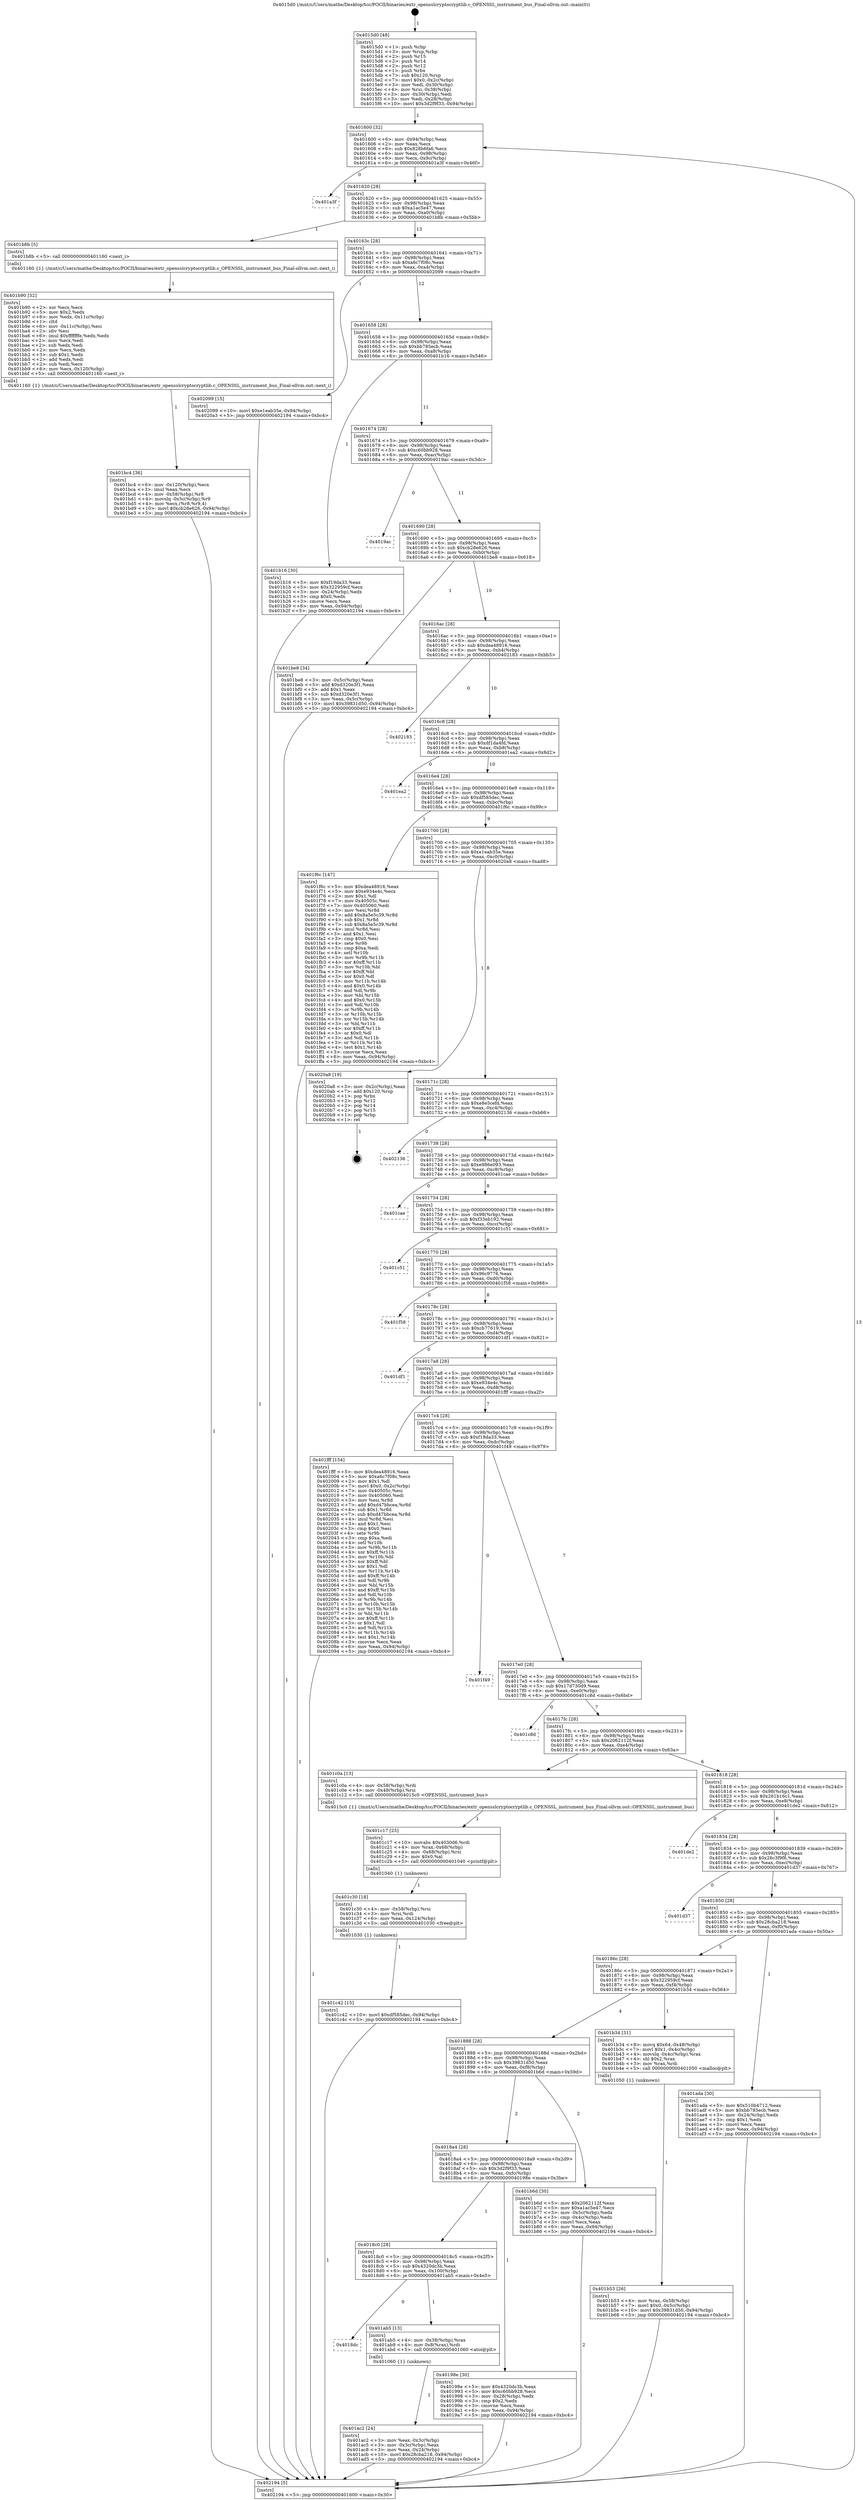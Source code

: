 digraph "0x4015d0" {
  label = "0x4015d0 (/mnt/c/Users/mathe/Desktop/tcc/POCII/binaries/extr_opensslcryptocryptlib.c_OPENSSL_instrument_bus_Final-ollvm.out::main(0))"
  labelloc = "t"
  node[shape=record]

  Entry [label="",width=0.3,height=0.3,shape=circle,fillcolor=black,style=filled]
  "0x401600" [label="{
     0x401600 [32]\l
     | [instrs]\l
     &nbsp;&nbsp;0x401600 \<+6\>: mov -0x94(%rbp),%eax\l
     &nbsp;&nbsp;0x401606 \<+2\>: mov %eax,%ecx\l
     &nbsp;&nbsp;0x401608 \<+6\>: sub $0x828b6fa6,%ecx\l
     &nbsp;&nbsp;0x40160e \<+6\>: mov %eax,-0x98(%rbp)\l
     &nbsp;&nbsp;0x401614 \<+6\>: mov %ecx,-0x9c(%rbp)\l
     &nbsp;&nbsp;0x40161a \<+6\>: je 0000000000401a3f \<main+0x46f\>\l
  }"]
  "0x401a3f" [label="{
     0x401a3f\l
  }", style=dashed]
  "0x401620" [label="{
     0x401620 [28]\l
     | [instrs]\l
     &nbsp;&nbsp;0x401620 \<+5\>: jmp 0000000000401625 \<main+0x55\>\l
     &nbsp;&nbsp;0x401625 \<+6\>: mov -0x98(%rbp),%eax\l
     &nbsp;&nbsp;0x40162b \<+5\>: sub $0xa1ac5e47,%eax\l
     &nbsp;&nbsp;0x401630 \<+6\>: mov %eax,-0xa0(%rbp)\l
     &nbsp;&nbsp;0x401636 \<+6\>: je 0000000000401b8b \<main+0x5bb\>\l
  }"]
  Exit [label="",width=0.3,height=0.3,shape=circle,fillcolor=black,style=filled,peripheries=2]
  "0x401b8b" [label="{
     0x401b8b [5]\l
     | [instrs]\l
     &nbsp;&nbsp;0x401b8b \<+5\>: call 0000000000401160 \<next_i\>\l
     | [calls]\l
     &nbsp;&nbsp;0x401160 \{1\} (/mnt/c/Users/mathe/Desktop/tcc/POCII/binaries/extr_opensslcryptocryptlib.c_OPENSSL_instrument_bus_Final-ollvm.out::next_i)\l
  }"]
  "0x40163c" [label="{
     0x40163c [28]\l
     | [instrs]\l
     &nbsp;&nbsp;0x40163c \<+5\>: jmp 0000000000401641 \<main+0x71\>\l
     &nbsp;&nbsp;0x401641 \<+6\>: mov -0x98(%rbp),%eax\l
     &nbsp;&nbsp;0x401647 \<+5\>: sub $0xa6c7f08c,%eax\l
     &nbsp;&nbsp;0x40164c \<+6\>: mov %eax,-0xa4(%rbp)\l
     &nbsp;&nbsp;0x401652 \<+6\>: je 0000000000402099 \<main+0xac9\>\l
  }"]
  "0x401c42" [label="{
     0x401c42 [15]\l
     | [instrs]\l
     &nbsp;&nbsp;0x401c42 \<+10\>: movl $0xdf585dec,-0x94(%rbp)\l
     &nbsp;&nbsp;0x401c4c \<+5\>: jmp 0000000000402194 \<main+0xbc4\>\l
  }"]
  "0x402099" [label="{
     0x402099 [15]\l
     | [instrs]\l
     &nbsp;&nbsp;0x402099 \<+10\>: movl $0xe1eab35e,-0x94(%rbp)\l
     &nbsp;&nbsp;0x4020a3 \<+5\>: jmp 0000000000402194 \<main+0xbc4\>\l
  }"]
  "0x401658" [label="{
     0x401658 [28]\l
     | [instrs]\l
     &nbsp;&nbsp;0x401658 \<+5\>: jmp 000000000040165d \<main+0x8d\>\l
     &nbsp;&nbsp;0x40165d \<+6\>: mov -0x98(%rbp),%eax\l
     &nbsp;&nbsp;0x401663 \<+5\>: sub $0xbb785ecb,%eax\l
     &nbsp;&nbsp;0x401668 \<+6\>: mov %eax,-0xa8(%rbp)\l
     &nbsp;&nbsp;0x40166e \<+6\>: je 0000000000401b16 \<main+0x546\>\l
  }"]
  "0x401c30" [label="{
     0x401c30 [18]\l
     | [instrs]\l
     &nbsp;&nbsp;0x401c30 \<+4\>: mov -0x58(%rbp),%rsi\l
     &nbsp;&nbsp;0x401c34 \<+3\>: mov %rsi,%rdi\l
     &nbsp;&nbsp;0x401c37 \<+6\>: mov %eax,-0x124(%rbp)\l
     &nbsp;&nbsp;0x401c3d \<+5\>: call 0000000000401030 \<free@plt\>\l
     | [calls]\l
     &nbsp;&nbsp;0x401030 \{1\} (unknown)\l
  }"]
  "0x401b16" [label="{
     0x401b16 [30]\l
     | [instrs]\l
     &nbsp;&nbsp;0x401b16 \<+5\>: mov $0xf19da33,%eax\l
     &nbsp;&nbsp;0x401b1b \<+5\>: mov $0x322959cf,%ecx\l
     &nbsp;&nbsp;0x401b20 \<+3\>: mov -0x24(%rbp),%edx\l
     &nbsp;&nbsp;0x401b23 \<+3\>: cmp $0x0,%edx\l
     &nbsp;&nbsp;0x401b26 \<+3\>: cmove %ecx,%eax\l
     &nbsp;&nbsp;0x401b29 \<+6\>: mov %eax,-0x94(%rbp)\l
     &nbsp;&nbsp;0x401b2f \<+5\>: jmp 0000000000402194 \<main+0xbc4\>\l
  }"]
  "0x401674" [label="{
     0x401674 [28]\l
     | [instrs]\l
     &nbsp;&nbsp;0x401674 \<+5\>: jmp 0000000000401679 \<main+0xa9\>\l
     &nbsp;&nbsp;0x401679 \<+6\>: mov -0x98(%rbp),%eax\l
     &nbsp;&nbsp;0x40167f \<+5\>: sub $0xc60bb928,%eax\l
     &nbsp;&nbsp;0x401684 \<+6\>: mov %eax,-0xac(%rbp)\l
     &nbsp;&nbsp;0x40168a \<+6\>: je 00000000004019ac \<main+0x3dc\>\l
  }"]
  "0x401c17" [label="{
     0x401c17 [25]\l
     | [instrs]\l
     &nbsp;&nbsp;0x401c17 \<+10\>: movabs $0x4030d6,%rdi\l
     &nbsp;&nbsp;0x401c21 \<+4\>: mov %rax,-0x68(%rbp)\l
     &nbsp;&nbsp;0x401c25 \<+4\>: mov -0x68(%rbp),%rsi\l
     &nbsp;&nbsp;0x401c29 \<+2\>: mov $0x0,%al\l
     &nbsp;&nbsp;0x401c2b \<+5\>: call 0000000000401040 \<printf@plt\>\l
     | [calls]\l
     &nbsp;&nbsp;0x401040 \{1\} (unknown)\l
  }"]
  "0x4019ac" [label="{
     0x4019ac\l
  }", style=dashed]
  "0x401690" [label="{
     0x401690 [28]\l
     | [instrs]\l
     &nbsp;&nbsp;0x401690 \<+5\>: jmp 0000000000401695 \<main+0xc5\>\l
     &nbsp;&nbsp;0x401695 \<+6\>: mov -0x98(%rbp),%eax\l
     &nbsp;&nbsp;0x40169b \<+5\>: sub $0xcb28e626,%eax\l
     &nbsp;&nbsp;0x4016a0 \<+6\>: mov %eax,-0xb0(%rbp)\l
     &nbsp;&nbsp;0x4016a6 \<+6\>: je 0000000000401be8 \<main+0x618\>\l
  }"]
  "0x401bc4" [label="{
     0x401bc4 [36]\l
     | [instrs]\l
     &nbsp;&nbsp;0x401bc4 \<+6\>: mov -0x120(%rbp),%ecx\l
     &nbsp;&nbsp;0x401bca \<+3\>: imul %eax,%ecx\l
     &nbsp;&nbsp;0x401bcd \<+4\>: mov -0x58(%rbp),%r8\l
     &nbsp;&nbsp;0x401bd1 \<+4\>: movslq -0x5c(%rbp),%r9\l
     &nbsp;&nbsp;0x401bd5 \<+4\>: mov %ecx,(%r8,%r9,4)\l
     &nbsp;&nbsp;0x401bd9 \<+10\>: movl $0xcb28e626,-0x94(%rbp)\l
     &nbsp;&nbsp;0x401be3 \<+5\>: jmp 0000000000402194 \<main+0xbc4\>\l
  }"]
  "0x401be8" [label="{
     0x401be8 [34]\l
     | [instrs]\l
     &nbsp;&nbsp;0x401be8 \<+3\>: mov -0x5c(%rbp),%eax\l
     &nbsp;&nbsp;0x401beb \<+5\>: add $0xd320e3f1,%eax\l
     &nbsp;&nbsp;0x401bf0 \<+3\>: add $0x1,%eax\l
     &nbsp;&nbsp;0x401bf3 \<+5\>: sub $0xd320e3f1,%eax\l
     &nbsp;&nbsp;0x401bf8 \<+3\>: mov %eax,-0x5c(%rbp)\l
     &nbsp;&nbsp;0x401bfb \<+10\>: movl $0x39831d50,-0x94(%rbp)\l
     &nbsp;&nbsp;0x401c05 \<+5\>: jmp 0000000000402194 \<main+0xbc4\>\l
  }"]
  "0x4016ac" [label="{
     0x4016ac [28]\l
     | [instrs]\l
     &nbsp;&nbsp;0x4016ac \<+5\>: jmp 00000000004016b1 \<main+0xe1\>\l
     &nbsp;&nbsp;0x4016b1 \<+6\>: mov -0x98(%rbp),%eax\l
     &nbsp;&nbsp;0x4016b7 \<+5\>: sub $0xdea48916,%eax\l
     &nbsp;&nbsp;0x4016bc \<+6\>: mov %eax,-0xb4(%rbp)\l
     &nbsp;&nbsp;0x4016c2 \<+6\>: je 0000000000402183 \<main+0xbb3\>\l
  }"]
  "0x401b90" [label="{
     0x401b90 [52]\l
     | [instrs]\l
     &nbsp;&nbsp;0x401b90 \<+2\>: xor %ecx,%ecx\l
     &nbsp;&nbsp;0x401b92 \<+5\>: mov $0x2,%edx\l
     &nbsp;&nbsp;0x401b97 \<+6\>: mov %edx,-0x11c(%rbp)\l
     &nbsp;&nbsp;0x401b9d \<+1\>: cltd\l
     &nbsp;&nbsp;0x401b9e \<+6\>: mov -0x11c(%rbp),%esi\l
     &nbsp;&nbsp;0x401ba4 \<+2\>: idiv %esi\l
     &nbsp;&nbsp;0x401ba6 \<+6\>: imul $0xfffffffe,%edx,%edx\l
     &nbsp;&nbsp;0x401bac \<+2\>: mov %ecx,%edi\l
     &nbsp;&nbsp;0x401bae \<+2\>: sub %edx,%edi\l
     &nbsp;&nbsp;0x401bb0 \<+2\>: mov %ecx,%edx\l
     &nbsp;&nbsp;0x401bb2 \<+3\>: sub $0x1,%edx\l
     &nbsp;&nbsp;0x401bb5 \<+2\>: add %edx,%edi\l
     &nbsp;&nbsp;0x401bb7 \<+2\>: sub %edi,%ecx\l
     &nbsp;&nbsp;0x401bb9 \<+6\>: mov %ecx,-0x120(%rbp)\l
     &nbsp;&nbsp;0x401bbf \<+5\>: call 0000000000401160 \<next_i\>\l
     | [calls]\l
     &nbsp;&nbsp;0x401160 \{1\} (/mnt/c/Users/mathe/Desktop/tcc/POCII/binaries/extr_opensslcryptocryptlib.c_OPENSSL_instrument_bus_Final-ollvm.out::next_i)\l
  }"]
  "0x402183" [label="{
     0x402183\l
  }", style=dashed]
  "0x4016c8" [label="{
     0x4016c8 [28]\l
     | [instrs]\l
     &nbsp;&nbsp;0x4016c8 \<+5\>: jmp 00000000004016cd \<main+0xfd\>\l
     &nbsp;&nbsp;0x4016cd \<+6\>: mov -0x98(%rbp),%eax\l
     &nbsp;&nbsp;0x4016d3 \<+5\>: sub $0xdf1da4fd,%eax\l
     &nbsp;&nbsp;0x4016d8 \<+6\>: mov %eax,-0xb8(%rbp)\l
     &nbsp;&nbsp;0x4016de \<+6\>: je 0000000000401ea2 \<main+0x8d2\>\l
  }"]
  "0x401b53" [label="{
     0x401b53 [26]\l
     | [instrs]\l
     &nbsp;&nbsp;0x401b53 \<+4\>: mov %rax,-0x58(%rbp)\l
     &nbsp;&nbsp;0x401b57 \<+7\>: movl $0x0,-0x5c(%rbp)\l
     &nbsp;&nbsp;0x401b5e \<+10\>: movl $0x39831d50,-0x94(%rbp)\l
     &nbsp;&nbsp;0x401b68 \<+5\>: jmp 0000000000402194 \<main+0xbc4\>\l
  }"]
  "0x401ea2" [label="{
     0x401ea2\l
  }", style=dashed]
  "0x4016e4" [label="{
     0x4016e4 [28]\l
     | [instrs]\l
     &nbsp;&nbsp;0x4016e4 \<+5\>: jmp 00000000004016e9 \<main+0x119\>\l
     &nbsp;&nbsp;0x4016e9 \<+6\>: mov -0x98(%rbp),%eax\l
     &nbsp;&nbsp;0x4016ef \<+5\>: sub $0xdf585dec,%eax\l
     &nbsp;&nbsp;0x4016f4 \<+6\>: mov %eax,-0xbc(%rbp)\l
     &nbsp;&nbsp;0x4016fa \<+6\>: je 0000000000401f6c \<main+0x99c\>\l
  }"]
  "0x401ac2" [label="{
     0x401ac2 [24]\l
     | [instrs]\l
     &nbsp;&nbsp;0x401ac2 \<+3\>: mov %eax,-0x3c(%rbp)\l
     &nbsp;&nbsp;0x401ac5 \<+3\>: mov -0x3c(%rbp),%eax\l
     &nbsp;&nbsp;0x401ac8 \<+3\>: mov %eax,-0x24(%rbp)\l
     &nbsp;&nbsp;0x401acb \<+10\>: movl $0x28cba218,-0x94(%rbp)\l
     &nbsp;&nbsp;0x401ad5 \<+5\>: jmp 0000000000402194 \<main+0xbc4\>\l
  }"]
  "0x401f6c" [label="{
     0x401f6c [147]\l
     | [instrs]\l
     &nbsp;&nbsp;0x401f6c \<+5\>: mov $0xdea48916,%eax\l
     &nbsp;&nbsp;0x401f71 \<+5\>: mov $0xe934e4c,%ecx\l
     &nbsp;&nbsp;0x401f76 \<+2\>: mov $0x1,%dl\l
     &nbsp;&nbsp;0x401f78 \<+7\>: mov 0x40505c,%esi\l
     &nbsp;&nbsp;0x401f7f \<+7\>: mov 0x405060,%edi\l
     &nbsp;&nbsp;0x401f86 \<+3\>: mov %esi,%r8d\l
     &nbsp;&nbsp;0x401f89 \<+7\>: add $0x8a5e5c39,%r8d\l
     &nbsp;&nbsp;0x401f90 \<+4\>: sub $0x1,%r8d\l
     &nbsp;&nbsp;0x401f94 \<+7\>: sub $0x8a5e5c39,%r8d\l
     &nbsp;&nbsp;0x401f9b \<+4\>: imul %r8d,%esi\l
     &nbsp;&nbsp;0x401f9f \<+3\>: and $0x1,%esi\l
     &nbsp;&nbsp;0x401fa2 \<+3\>: cmp $0x0,%esi\l
     &nbsp;&nbsp;0x401fa5 \<+4\>: sete %r9b\l
     &nbsp;&nbsp;0x401fa9 \<+3\>: cmp $0xa,%edi\l
     &nbsp;&nbsp;0x401fac \<+4\>: setl %r10b\l
     &nbsp;&nbsp;0x401fb0 \<+3\>: mov %r9b,%r11b\l
     &nbsp;&nbsp;0x401fb3 \<+4\>: xor $0xff,%r11b\l
     &nbsp;&nbsp;0x401fb7 \<+3\>: mov %r10b,%bl\l
     &nbsp;&nbsp;0x401fba \<+3\>: xor $0xff,%bl\l
     &nbsp;&nbsp;0x401fbd \<+3\>: xor $0x0,%dl\l
     &nbsp;&nbsp;0x401fc0 \<+3\>: mov %r11b,%r14b\l
     &nbsp;&nbsp;0x401fc3 \<+4\>: and $0x0,%r14b\l
     &nbsp;&nbsp;0x401fc7 \<+3\>: and %dl,%r9b\l
     &nbsp;&nbsp;0x401fca \<+3\>: mov %bl,%r15b\l
     &nbsp;&nbsp;0x401fcd \<+4\>: and $0x0,%r15b\l
     &nbsp;&nbsp;0x401fd1 \<+3\>: and %dl,%r10b\l
     &nbsp;&nbsp;0x401fd4 \<+3\>: or %r9b,%r14b\l
     &nbsp;&nbsp;0x401fd7 \<+3\>: or %r10b,%r15b\l
     &nbsp;&nbsp;0x401fda \<+3\>: xor %r15b,%r14b\l
     &nbsp;&nbsp;0x401fdd \<+3\>: or %bl,%r11b\l
     &nbsp;&nbsp;0x401fe0 \<+4\>: xor $0xff,%r11b\l
     &nbsp;&nbsp;0x401fe4 \<+3\>: or $0x0,%dl\l
     &nbsp;&nbsp;0x401fe7 \<+3\>: and %dl,%r11b\l
     &nbsp;&nbsp;0x401fea \<+3\>: or %r11b,%r14b\l
     &nbsp;&nbsp;0x401fed \<+4\>: test $0x1,%r14b\l
     &nbsp;&nbsp;0x401ff1 \<+3\>: cmovne %ecx,%eax\l
     &nbsp;&nbsp;0x401ff4 \<+6\>: mov %eax,-0x94(%rbp)\l
     &nbsp;&nbsp;0x401ffa \<+5\>: jmp 0000000000402194 \<main+0xbc4\>\l
  }"]
  "0x401700" [label="{
     0x401700 [28]\l
     | [instrs]\l
     &nbsp;&nbsp;0x401700 \<+5\>: jmp 0000000000401705 \<main+0x135\>\l
     &nbsp;&nbsp;0x401705 \<+6\>: mov -0x98(%rbp),%eax\l
     &nbsp;&nbsp;0x40170b \<+5\>: sub $0xe1eab35e,%eax\l
     &nbsp;&nbsp;0x401710 \<+6\>: mov %eax,-0xc0(%rbp)\l
     &nbsp;&nbsp;0x401716 \<+6\>: je 00000000004020a8 \<main+0xad8\>\l
  }"]
  "0x4018dc" [label="{
     0x4018dc\l
  }", style=dashed]
  "0x4020a8" [label="{
     0x4020a8 [19]\l
     | [instrs]\l
     &nbsp;&nbsp;0x4020a8 \<+3\>: mov -0x2c(%rbp),%eax\l
     &nbsp;&nbsp;0x4020ab \<+7\>: add $0x120,%rsp\l
     &nbsp;&nbsp;0x4020b2 \<+1\>: pop %rbx\l
     &nbsp;&nbsp;0x4020b3 \<+2\>: pop %r12\l
     &nbsp;&nbsp;0x4020b5 \<+2\>: pop %r14\l
     &nbsp;&nbsp;0x4020b7 \<+2\>: pop %r15\l
     &nbsp;&nbsp;0x4020b9 \<+1\>: pop %rbp\l
     &nbsp;&nbsp;0x4020ba \<+1\>: ret\l
  }"]
  "0x40171c" [label="{
     0x40171c [28]\l
     | [instrs]\l
     &nbsp;&nbsp;0x40171c \<+5\>: jmp 0000000000401721 \<main+0x151\>\l
     &nbsp;&nbsp;0x401721 \<+6\>: mov -0x98(%rbp),%eax\l
     &nbsp;&nbsp;0x401727 \<+5\>: sub $0xe8e5cefd,%eax\l
     &nbsp;&nbsp;0x40172c \<+6\>: mov %eax,-0xc4(%rbp)\l
     &nbsp;&nbsp;0x401732 \<+6\>: je 0000000000402136 \<main+0xb66\>\l
  }"]
  "0x401ab5" [label="{
     0x401ab5 [13]\l
     | [instrs]\l
     &nbsp;&nbsp;0x401ab5 \<+4\>: mov -0x38(%rbp),%rax\l
     &nbsp;&nbsp;0x401ab9 \<+4\>: mov 0x8(%rax),%rdi\l
     &nbsp;&nbsp;0x401abd \<+5\>: call 0000000000401060 \<atoi@plt\>\l
     | [calls]\l
     &nbsp;&nbsp;0x401060 \{1\} (unknown)\l
  }"]
  "0x402136" [label="{
     0x402136\l
  }", style=dashed]
  "0x401738" [label="{
     0x401738 [28]\l
     | [instrs]\l
     &nbsp;&nbsp;0x401738 \<+5\>: jmp 000000000040173d \<main+0x16d\>\l
     &nbsp;&nbsp;0x40173d \<+6\>: mov -0x98(%rbp),%eax\l
     &nbsp;&nbsp;0x401743 \<+5\>: sub $0xe986e093,%eax\l
     &nbsp;&nbsp;0x401748 \<+6\>: mov %eax,-0xc8(%rbp)\l
     &nbsp;&nbsp;0x40174e \<+6\>: je 0000000000401cae \<main+0x6de\>\l
  }"]
  "0x4015d0" [label="{
     0x4015d0 [48]\l
     | [instrs]\l
     &nbsp;&nbsp;0x4015d0 \<+1\>: push %rbp\l
     &nbsp;&nbsp;0x4015d1 \<+3\>: mov %rsp,%rbp\l
     &nbsp;&nbsp;0x4015d4 \<+2\>: push %r15\l
     &nbsp;&nbsp;0x4015d6 \<+2\>: push %r14\l
     &nbsp;&nbsp;0x4015d8 \<+2\>: push %r12\l
     &nbsp;&nbsp;0x4015da \<+1\>: push %rbx\l
     &nbsp;&nbsp;0x4015db \<+7\>: sub $0x120,%rsp\l
     &nbsp;&nbsp;0x4015e2 \<+7\>: movl $0x0,-0x2c(%rbp)\l
     &nbsp;&nbsp;0x4015e9 \<+3\>: mov %edi,-0x30(%rbp)\l
     &nbsp;&nbsp;0x4015ec \<+4\>: mov %rsi,-0x38(%rbp)\l
     &nbsp;&nbsp;0x4015f0 \<+3\>: mov -0x30(%rbp),%edi\l
     &nbsp;&nbsp;0x4015f3 \<+3\>: mov %edi,-0x28(%rbp)\l
     &nbsp;&nbsp;0x4015f6 \<+10\>: movl $0x3d2f9f33,-0x94(%rbp)\l
  }"]
  "0x401cae" [label="{
     0x401cae\l
  }", style=dashed]
  "0x401754" [label="{
     0x401754 [28]\l
     | [instrs]\l
     &nbsp;&nbsp;0x401754 \<+5\>: jmp 0000000000401759 \<main+0x189\>\l
     &nbsp;&nbsp;0x401759 \<+6\>: mov -0x98(%rbp),%eax\l
     &nbsp;&nbsp;0x40175f \<+5\>: sub $0xf33eb192,%eax\l
     &nbsp;&nbsp;0x401764 \<+6\>: mov %eax,-0xcc(%rbp)\l
     &nbsp;&nbsp;0x40176a \<+6\>: je 0000000000401c51 \<main+0x681\>\l
  }"]
  "0x402194" [label="{
     0x402194 [5]\l
     | [instrs]\l
     &nbsp;&nbsp;0x402194 \<+5\>: jmp 0000000000401600 \<main+0x30\>\l
  }"]
  "0x401c51" [label="{
     0x401c51\l
  }", style=dashed]
  "0x401770" [label="{
     0x401770 [28]\l
     | [instrs]\l
     &nbsp;&nbsp;0x401770 \<+5\>: jmp 0000000000401775 \<main+0x1a5\>\l
     &nbsp;&nbsp;0x401775 \<+6\>: mov -0x98(%rbp),%eax\l
     &nbsp;&nbsp;0x40177b \<+5\>: sub $0x96c9776,%eax\l
     &nbsp;&nbsp;0x401780 \<+6\>: mov %eax,-0xd0(%rbp)\l
     &nbsp;&nbsp;0x401786 \<+6\>: je 0000000000401f58 \<main+0x988\>\l
  }"]
  "0x4018c0" [label="{
     0x4018c0 [28]\l
     | [instrs]\l
     &nbsp;&nbsp;0x4018c0 \<+5\>: jmp 00000000004018c5 \<main+0x2f5\>\l
     &nbsp;&nbsp;0x4018c5 \<+6\>: mov -0x98(%rbp),%eax\l
     &nbsp;&nbsp;0x4018cb \<+5\>: sub $0x4320dc3b,%eax\l
     &nbsp;&nbsp;0x4018d0 \<+6\>: mov %eax,-0x100(%rbp)\l
     &nbsp;&nbsp;0x4018d6 \<+6\>: je 0000000000401ab5 \<main+0x4e5\>\l
  }"]
  "0x401f58" [label="{
     0x401f58\l
  }", style=dashed]
  "0x40178c" [label="{
     0x40178c [28]\l
     | [instrs]\l
     &nbsp;&nbsp;0x40178c \<+5\>: jmp 0000000000401791 \<main+0x1c1\>\l
     &nbsp;&nbsp;0x401791 \<+6\>: mov -0x98(%rbp),%eax\l
     &nbsp;&nbsp;0x401797 \<+5\>: sub $0xcb77619,%eax\l
     &nbsp;&nbsp;0x40179c \<+6\>: mov %eax,-0xd4(%rbp)\l
     &nbsp;&nbsp;0x4017a2 \<+6\>: je 0000000000401df1 \<main+0x821\>\l
  }"]
  "0x40198e" [label="{
     0x40198e [30]\l
     | [instrs]\l
     &nbsp;&nbsp;0x40198e \<+5\>: mov $0x4320dc3b,%eax\l
     &nbsp;&nbsp;0x401993 \<+5\>: mov $0xc60bb928,%ecx\l
     &nbsp;&nbsp;0x401998 \<+3\>: mov -0x28(%rbp),%edx\l
     &nbsp;&nbsp;0x40199b \<+3\>: cmp $0x2,%edx\l
     &nbsp;&nbsp;0x40199e \<+3\>: cmovne %ecx,%eax\l
     &nbsp;&nbsp;0x4019a1 \<+6\>: mov %eax,-0x94(%rbp)\l
     &nbsp;&nbsp;0x4019a7 \<+5\>: jmp 0000000000402194 \<main+0xbc4\>\l
  }"]
  "0x401df1" [label="{
     0x401df1\l
  }", style=dashed]
  "0x4017a8" [label="{
     0x4017a8 [28]\l
     | [instrs]\l
     &nbsp;&nbsp;0x4017a8 \<+5\>: jmp 00000000004017ad \<main+0x1dd\>\l
     &nbsp;&nbsp;0x4017ad \<+6\>: mov -0x98(%rbp),%eax\l
     &nbsp;&nbsp;0x4017b3 \<+5\>: sub $0xe934e4c,%eax\l
     &nbsp;&nbsp;0x4017b8 \<+6\>: mov %eax,-0xd8(%rbp)\l
     &nbsp;&nbsp;0x4017be \<+6\>: je 0000000000401fff \<main+0xa2f\>\l
  }"]
  "0x4018a4" [label="{
     0x4018a4 [28]\l
     | [instrs]\l
     &nbsp;&nbsp;0x4018a4 \<+5\>: jmp 00000000004018a9 \<main+0x2d9\>\l
     &nbsp;&nbsp;0x4018a9 \<+6\>: mov -0x98(%rbp),%eax\l
     &nbsp;&nbsp;0x4018af \<+5\>: sub $0x3d2f9f33,%eax\l
     &nbsp;&nbsp;0x4018b4 \<+6\>: mov %eax,-0xfc(%rbp)\l
     &nbsp;&nbsp;0x4018ba \<+6\>: je 000000000040198e \<main+0x3be\>\l
  }"]
  "0x401fff" [label="{
     0x401fff [154]\l
     | [instrs]\l
     &nbsp;&nbsp;0x401fff \<+5\>: mov $0xdea48916,%eax\l
     &nbsp;&nbsp;0x402004 \<+5\>: mov $0xa6c7f08c,%ecx\l
     &nbsp;&nbsp;0x402009 \<+2\>: mov $0x1,%dl\l
     &nbsp;&nbsp;0x40200b \<+7\>: movl $0x0,-0x2c(%rbp)\l
     &nbsp;&nbsp;0x402012 \<+7\>: mov 0x40505c,%esi\l
     &nbsp;&nbsp;0x402019 \<+7\>: mov 0x405060,%edi\l
     &nbsp;&nbsp;0x402020 \<+3\>: mov %esi,%r8d\l
     &nbsp;&nbsp;0x402023 \<+7\>: add $0xd47bbcea,%r8d\l
     &nbsp;&nbsp;0x40202a \<+4\>: sub $0x1,%r8d\l
     &nbsp;&nbsp;0x40202e \<+7\>: sub $0xd47bbcea,%r8d\l
     &nbsp;&nbsp;0x402035 \<+4\>: imul %r8d,%esi\l
     &nbsp;&nbsp;0x402039 \<+3\>: and $0x1,%esi\l
     &nbsp;&nbsp;0x40203c \<+3\>: cmp $0x0,%esi\l
     &nbsp;&nbsp;0x40203f \<+4\>: sete %r9b\l
     &nbsp;&nbsp;0x402043 \<+3\>: cmp $0xa,%edi\l
     &nbsp;&nbsp;0x402046 \<+4\>: setl %r10b\l
     &nbsp;&nbsp;0x40204a \<+3\>: mov %r9b,%r11b\l
     &nbsp;&nbsp;0x40204d \<+4\>: xor $0xff,%r11b\l
     &nbsp;&nbsp;0x402051 \<+3\>: mov %r10b,%bl\l
     &nbsp;&nbsp;0x402054 \<+3\>: xor $0xff,%bl\l
     &nbsp;&nbsp;0x402057 \<+3\>: xor $0x1,%dl\l
     &nbsp;&nbsp;0x40205a \<+3\>: mov %r11b,%r14b\l
     &nbsp;&nbsp;0x40205d \<+4\>: and $0xff,%r14b\l
     &nbsp;&nbsp;0x402061 \<+3\>: and %dl,%r9b\l
     &nbsp;&nbsp;0x402064 \<+3\>: mov %bl,%r15b\l
     &nbsp;&nbsp;0x402067 \<+4\>: and $0xff,%r15b\l
     &nbsp;&nbsp;0x40206b \<+3\>: and %dl,%r10b\l
     &nbsp;&nbsp;0x40206e \<+3\>: or %r9b,%r14b\l
     &nbsp;&nbsp;0x402071 \<+3\>: or %r10b,%r15b\l
     &nbsp;&nbsp;0x402074 \<+3\>: xor %r15b,%r14b\l
     &nbsp;&nbsp;0x402077 \<+3\>: or %bl,%r11b\l
     &nbsp;&nbsp;0x40207a \<+4\>: xor $0xff,%r11b\l
     &nbsp;&nbsp;0x40207e \<+3\>: or $0x1,%dl\l
     &nbsp;&nbsp;0x402081 \<+3\>: and %dl,%r11b\l
     &nbsp;&nbsp;0x402084 \<+3\>: or %r11b,%r14b\l
     &nbsp;&nbsp;0x402087 \<+4\>: test $0x1,%r14b\l
     &nbsp;&nbsp;0x40208b \<+3\>: cmovne %ecx,%eax\l
     &nbsp;&nbsp;0x40208e \<+6\>: mov %eax,-0x94(%rbp)\l
     &nbsp;&nbsp;0x402094 \<+5\>: jmp 0000000000402194 \<main+0xbc4\>\l
  }"]
  "0x4017c4" [label="{
     0x4017c4 [28]\l
     | [instrs]\l
     &nbsp;&nbsp;0x4017c4 \<+5\>: jmp 00000000004017c9 \<main+0x1f9\>\l
     &nbsp;&nbsp;0x4017c9 \<+6\>: mov -0x98(%rbp),%eax\l
     &nbsp;&nbsp;0x4017cf \<+5\>: sub $0xf19da33,%eax\l
     &nbsp;&nbsp;0x4017d4 \<+6\>: mov %eax,-0xdc(%rbp)\l
     &nbsp;&nbsp;0x4017da \<+6\>: je 0000000000401f49 \<main+0x979\>\l
  }"]
  "0x401b6d" [label="{
     0x401b6d [30]\l
     | [instrs]\l
     &nbsp;&nbsp;0x401b6d \<+5\>: mov $0x2062112f,%eax\l
     &nbsp;&nbsp;0x401b72 \<+5\>: mov $0xa1ac5e47,%ecx\l
     &nbsp;&nbsp;0x401b77 \<+3\>: mov -0x5c(%rbp),%edx\l
     &nbsp;&nbsp;0x401b7a \<+3\>: cmp -0x4c(%rbp),%edx\l
     &nbsp;&nbsp;0x401b7d \<+3\>: cmovl %ecx,%eax\l
     &nbsp;&nbsp;0x401b80 \<+6\>: mov %eax,-0x94(%rbp)\l
     &nbsp;&nbsp;0x401b86 \<+5\>: jmp 0000000000402194 \<main+0xbc4\>\l
  }"]
  "0x401f49" [label="{
     0x401f49\l
  }", style=dashed]
  "0x4017e0" [label="{
     0x4017e0 [28]\l
     | [instrs]\l
     &nbsp;&nbsp;0x4017e0 \<+5\>: jmp 00000000004017e5 \<main+0x215\>\l
     &nbsp;&nbsp;0x4017e5 \<+6\>: mov -0x98(%rbp),%eax\l
     &nbsp;&nbsp;0x4017eb \<+5\>: sub $0x17d730d9,%eax\l
     &nbsp;&nbsp;0x4017f0 \<+6\>: mov %eax,-0xe0(%rbp)\l
     &nbsp;&nbsp;0x4017f6 \<+6\>: je 0000000000401c8d \<main+0x6bd\>\l
  }"]
  "0x401888" [label="{
     0x401888 [28]\l
     | [instrs]\l
     &nbsp;&nbsp;0x401888 \<+5\>: jmp 000000000040188d \<main+0x2bd\>\l
     &nbsp;&nbsp;0x40188d \<+6\>: mov -0x98(%rbp),%eax\l
     &nbsp;&nbsp;0x401893 \<+5\>: sub $0x39831d50,%eax\l
     &nbsp;&nbsp;0x401898 \<+6\>: mov %eax,-0xf8(%rbp)\l
     &nbsp;&nbsp;0x40189e \<+6\>: je 0000000000401b6d \<main+0x59d\>\l
  }"]
  "0x401c8d" [label="{
     0x401c8d\l
  }", style=dashed]
  "0x4017fc" [label="{
     0x4017fc [28]\l
     | [instrs]\l
     &nbsp;&nbsp;0x4017fc \<+5\>: jmp 0000000000401801 \<main+0x231\>\l
     &nbsp;&nbsp;0x401801 \<+6\>: mov -0x98(%rbp),%eax\l
     &nbsp;&nbsp;0x401807 \<+5\>: sub $0x2062112f,%eax\l
     &nbsp;&nbsp;0x40180c \<+6\>: mov %eax,-0xe4(%rbp)\l
     &nbsp;&nbsp;0x401812 \<+6\>: je 0000000000401c0a \<main+0x63a\>\l
  }"]
  "0x401b34" [label="{
     0x401b34 [31]\l
     | [instrs]\l
     &nbsp;&nbsp;0x401b34 \<+8\>: movq $0x64,-0x48(%rbp)\l
     &nbsp;&nbsp;0x401b3c \<+7\>: movl $0x1,-0x4c(%rbp)\l
     &nbsp;&nbsp;0x401b43 \<+4\>: movslq -0x4c(%rbp),%rax\l
     &nbsp;&nbsp;0x401b47 \<+4\>: shl $0x2,%rax\l
     &nbsp;&nbsp;0x401b4b \<+3\>: mov %rax,%rdi\l
     &nbsp;&nbsp;0x401b4e \<+5\>: call 0000000000401050 \<malloc@plt\>\l
     | [calls]\l
     &nbsp;&nbsp;0x401050 \{1\} (unknown)\l
  }"]
  "0x401c0a" [label="{
     0x401c0a [13]\l
     | [instrs]\l
     &nbsp;&nbsp;0x401c0a \<+4\>: mov -0x58(%rbp),%rdi\l
     &nbsp;&nbsp;0x401c0e \<+4\>: mov -0x48(%rbp),%rsi\l
     &nbsp;&nbsp;0x401c12 \<+5\>: call 00000000004015c0 \<OPENSSL_instrument_bus\>\l
     | [calls]\l
     &nbsp;&nbsp;0x4015c0 \{1\} (/mnt/c/Users/mathe/Desktop/tcc/POCII/binaries/extr_opensslcryptocryptlib.c_OPENSSL_instrument_bus_Final-ollvm.out::OPENSSL_instrument_bus)\l
  }"]
  "0x401818" [label="{
     0x401818 [28]\l
     | [instrs]\l
     &nbsp;&nbsp;0x401818 \<+5\>: jmp 000000000040181d \<main+0x24d\>\l
     &nbsp;&nbsp;0x40181d \<+6\>: mov -0x98(%rbp),%eax\l
     &nbsp;&nbsp;0x401823 \<+5\>: sub $0x261b16c1,%eax\l
     &nbsp;&nbsp;0x401828 \<+6\>: mov %eax,-0xe8(%rbp)\l
     &nbsp;&nbsp;0x40182e \<+6\>: je 0000000000401de2 \<main+0x812\>\l
  }"]
  "0x40186c" [label="{
     0x40186c [28]\l
     | [instrs]\l
     &nbsp;&nbsp;0x40186c \<+5\>: jmp 0000000000401871 \<main+0x2a1\>\l
     &nbsp;&nbsp;0x401871 \<+6\>: mov -0x98(%rbp),%eax\l
     &nbsp;&nbsp;0x401877 \<+5\>: sub $0x322959cf,%eax\l
     &nbsp;&nbsp;0x40187c \<+6\>: mov %eax,-0xf4(%rbp)\l
     &nbsp;&nbsp;0x401882 \<+6\>: je 0000000000401b34 \<main+0x564\>\l
  }"]
  "0x401de2" [label="{
     0x401de2\l
  }", style=dashed]
  "0x401834" [label="{
     0x401834 [28]\l
     | [instrs]\l
     &nbsp;&nbsp;0x401834 \<+5\>: jmp 0000000000401839 \<main+0x269\>\l
     &nbsp;&nbsp;0x401839 \<+6\>: mov -0x98(%rbp),%eax\l
     &nbsp;&nbsp;0x40183f \<+5\>: sub $0x26c3f9f6,%eax\l
     &nbsp;&nbsp;0x401844 \<+6\>: mov %eax,-0xec(%rbp)\l
     &nbsp;&nbsp;0x40184a \<+6\>: je 0000000000401d37 \<main+0x767\>\l
  }"]
  "0x401ada" [label="{
     0x401ada [30]\l
     | [instrs]\l
     &nbsp;&nbsp;0x401ada \<+5\>: mov $0x510b4712,%eax\l
     &nbsp;&nbsp;0x401adf \<+5\>: mov $0xbb785ecb,%ecx\l
     &nbsp;&nbsp;0x401ae4 \<+3\>: mov -0x24(%rbp),%edx\l
     &nbsp;&nbsp;0x401ae7 \<+3\>: cmp $0x1,%edx\l
     &nbsp;&nbsp;0x401aea \<+3\>: cmovl %ecx,%eax\l
     &nbsp;&nbsp;0x401aed \<+6\>: mov %eax,-0x94(%rbp)\l
     &nbsp;&nbsp;0x401af3 \<+5\>: jmp 0000000000402194 \<main+0xbc4\>\l
  }"]
  "0x401d37" [label="{
     0x401d37\l
  }", style=dashed]
  "0x401850" [label="{
     0x401850 [28]\l
     | [instrs]\l
     &nbsp;&nbsp;0x401850 \<+5\>: jmp 0000000000401855 \<main+0x285\>\l
     &nbsp;&nbsp;0x401855 \<+6\>: mov -0x98(%rbp),%eax\l
     &nbsp;&nbsp;0x40185b \<+5\>: sub $0x28cba218,%eax\l
     &nbsp;&nbsp;0x401860 \<+6\>: mov %eax,-0xf0(%rbp)\l
     &nbsp;&nbsp;0x401866 \<+6\>: je 0000000000401ada \<main+0x50a\>\l
  }"]
  Entry -> "0x4015d0" [label=" 1"]
  "0x401600" -> "0x401a3f" [label=" 0"]
  "0x401600" -> "0x401620" [label=" 14"]
  "0x4020a8" -> Exit [label=" 1"]
  "0x401620" -> "0x401b8b" [label=" 1"]
  "0x401620" -> "0x40163c" [label=" 13"]
  "0x402099" -> "0x402194" [label=" 1"]
  "0x40163c" -> "0x402099" [label=" 1"]
  "0x40163c" -> "0x401658" [label=" 12"]
  "0x401fff" -> "0x402194" [label=" 1"]
  "0x401658" -> "0x401b16" [label=" 1"]
  "0x401658" -> "0x401674" [label=" 11"]
  "0x401f6c" -> "0x402194" [label=" 1"]
  "0x401674" -> "0x4019ac" [label=" 0"]
  "0x401674" -> "0x401690" [label=" 11"]
  "0x401c42" -> "0x402194" [label=" 1"]
  "0x401690" -> "0x401be8" [label=" 1"]
  "0x401690" -> "0x4016ac" [label=" 10"]
  "0x401c30" -> "0x401c42" [label=" 1"]
  "0x4016ac" -> "0x402183" [label=" 0"]
  "0x4016ac" -> "0x4016c8" [label=" 10"]
  "0x401c17" -> "0x401c30" [label=" 1"]
  "0x4016c8" -> "0x401ea2" [label=" 0"]
  "0x4016c8" -> "0x4016e4" [label=" 10"]
  "0x401c0a" -> "0x401c17" [label=" 1"]
  "0x4016e4" -> "0x401f6c" [label=" 1"]
  "0x4016e4" -> "0x401700" [label=" 9"]
  "0x401be8" -> "0x402194" [label=" 1"]
  "0x401700" -> "0x4020a8" [label=" 1"]
  "0x401700" -> "0x40171c" [label=" 8"]
  "0x401bc4" -> "0x402194" [label=" 1"]
  "0x40171c" -> "0x402136" [label=" 0"]
  "0x40171c" -> "0x401738" [label=" 8"]
  "0x401b90" -> "0x401bc4" [label=" 1"]
  "0x401738" -> "0x401cae" [label=" 0"]
  "0x401738" -> "0x401754" [label=" 8"]
  "0x401b6d" -> "0x402194" [label=" 2"]
  "0x401754" -> "0x401c51" [label=" 0"]
  "0x401754" -> "0x401770" [label=" 8"]
  "0x401b53" -> "0x402194" [label=" 1"]
  "0x401770" -> "0x401f58" [label=" 0"]
  "0x401770" -> "0x40178c" [label=" 8"]
  "0x401b34" -> "0x401b53" [label=" 1"]
  "0x40178c" -> "0x401df1" [label=" 0"]
  "0x40178c" -> "0x4017a8" [label=" 8"]
  "0x401b16" -> "0x402194" [label=" 1"]
  "0x4017a8" -> "0x401fff" [label=" 1"]
  "0x4017a8" -> "0x4017c4" [label=" 7"]
  "0x401ac2" -> "0x402194" [label=" 1"]
  "0x4017c4" -> "0x401f49" [label=" 0"]
  "0x4017c4" -> "0x4017e0" [label=" 7"]
  "0x401ab5" -> "0x401ac2" [label=" 1"]
  "0x4017e0" -> "0x401c8d" [label=" 0"]
  "0x4017e0" -> "0x4017fc" [label=" 7"]
  "0x4018c0" -> "0x401ab5" [label=" 1"]
  "0x4017fc" -> "0x401c0a" [label=" 1"]
  "0x4017fc" -> "0x401818" [label=" 6"]
  "0x401b8b" -> "0x401b90" [label=" 1"]
  "0x401818" -> "0x401de2" [label=" 0"]
  "0x401818" -> "0x401834" [label=" 6"]
  "0x4015d0" -> "0x401600" [label=" 1"]
  "0x401834" -> "0x401d37" [label=" 0"]
  "0x401834" -> "0x401850" [label=" 6"]
  "0x40198e" -> "0x402194" [label=" 1"]
  "0x401850" -> "0x401ada" [label=" 1"]
  "0x401850" -> "0x40186c" [label=" 5"]
  "0x402194" -> "0x401600" [label=" 13"]
  "0x40186c" -> "0x401b34" [label=" 1"]
  "0x40186c" -> "0x401888" [label=" 4"]
  "0x4018c0" -> "0x4018dc" [label=" 0"]
  "0x401888" -> "0x401b6d" [label=" 2"]
  "0x401888" -> "0x4018a4" [label=" 2"]
  "0x401ada" -> "0x402194" [label=" 1"]
  "0x4018a4" -> "0x40198e" [label=" 1"]
  "0x4018a4" -> "0x4018c0" [label=" 1"]
}

